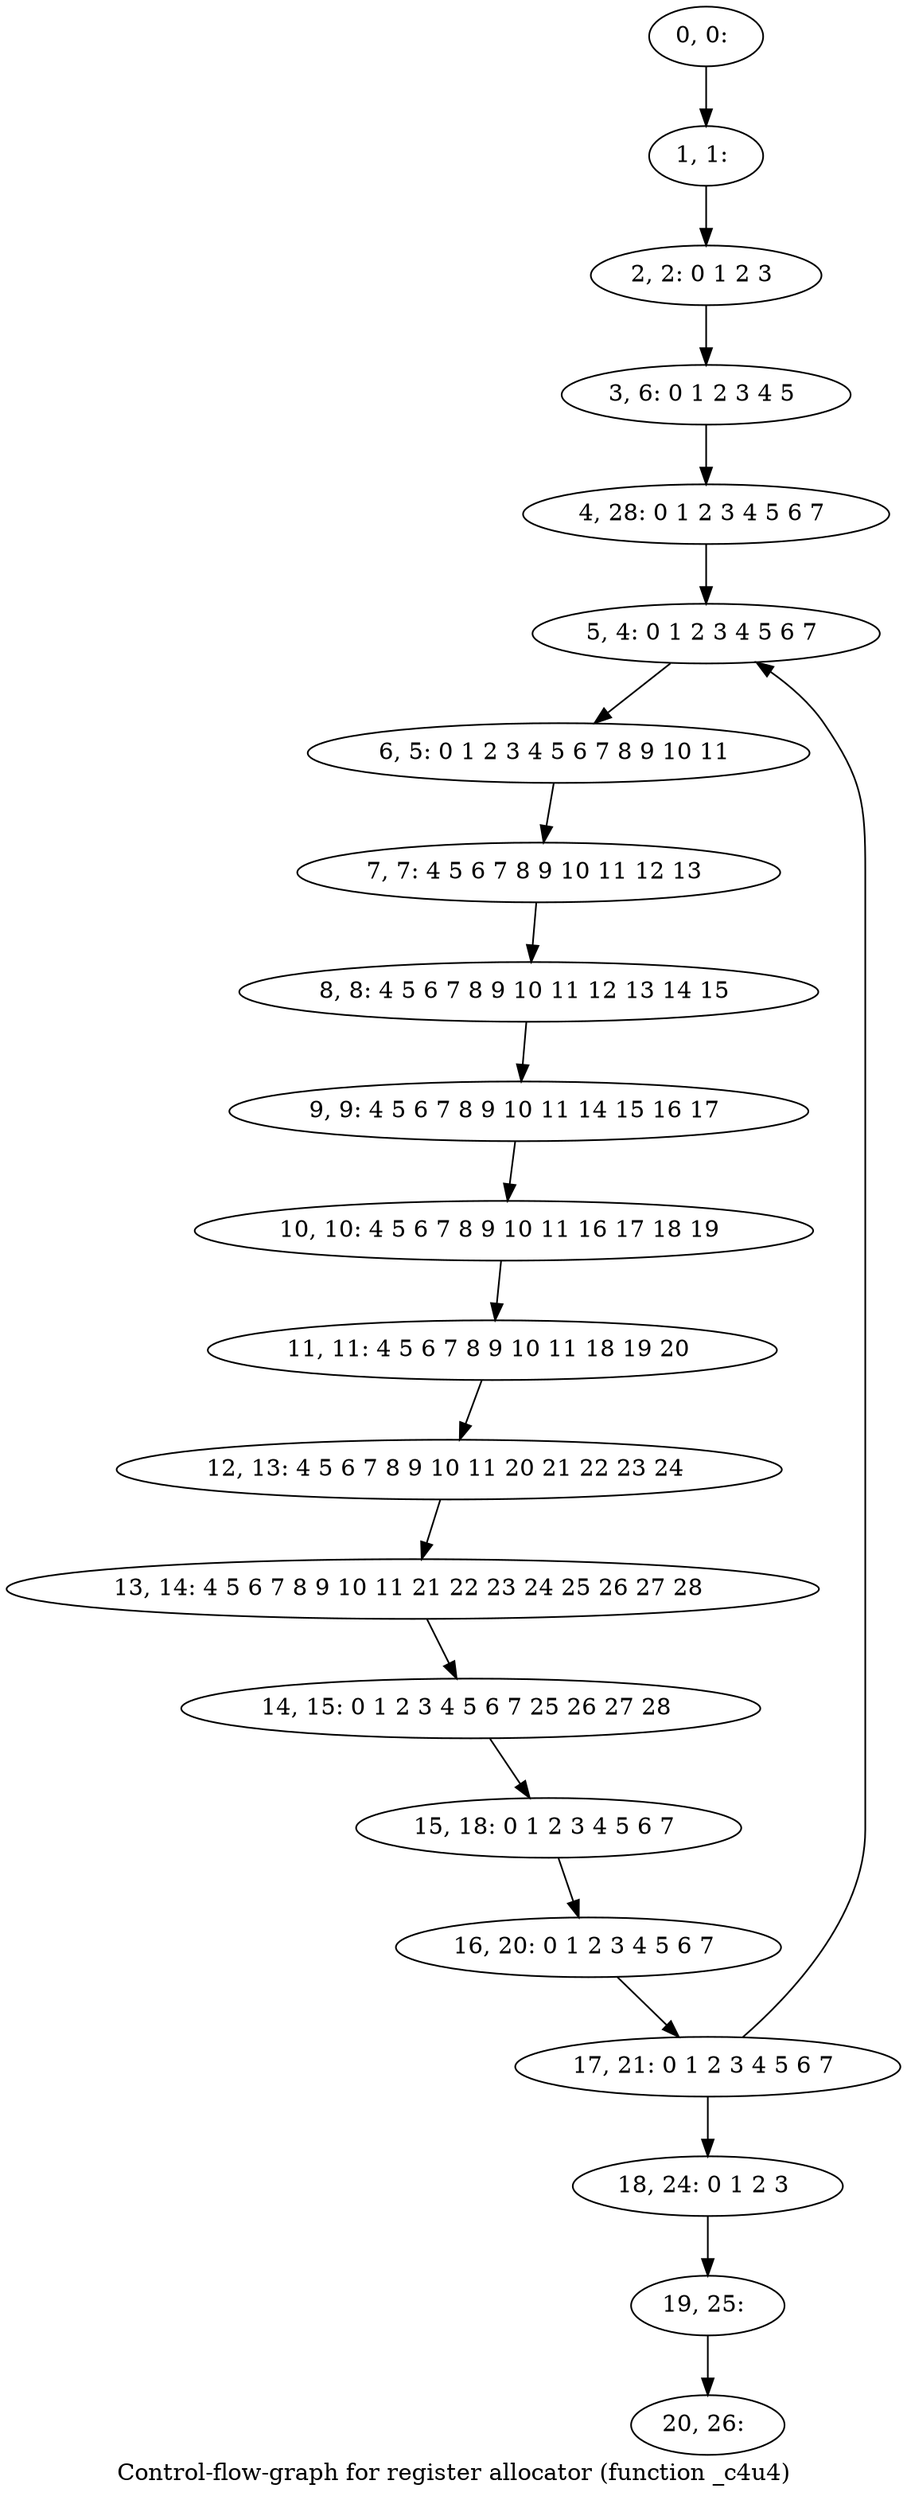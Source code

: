digraph G {
graph [label="Control-flow-graph for register allocator (function _c4u4)"]
0[label="0, 0: "];
1[label="1, 1: "];
2[label="2, 2: 0 1 2 3 "];
3[label="3, 6: 0 1 2 3 4 5 "];
4[label="4, 28: 0 1 2 3 4 5 6 7 "];
5[label="5, 4: 0 1 2 3 4 5 6 7 "];
6[label="6, 5: 0 1 2 3 4 5 6 7 8 9 10 11 "];
7[label="7, 7: 4 5 6 7 8 9 10 11 12 13 "];
8[label="8, 8: 4 5 6 7 8 9 10 11 12 13 14 15 "];
9[label="9, 9: 4 5 6 7 8 9 10 11 14 15 16 17 "];
10[label="10, 10: 4 5 6 7 8 9 10 11 16 17 18 19 "];
11[label="11, 11: 4 5 6 7 8 9 10 11 18 19 20 "];
12[label="12, 13: 4 5 6 7 8 9 10 11 20 21 22 23 24 "];
13[label="13, 14: 4 5 6 7 8 9 10 11 21 22 23 24 25 26 27 28 "];
14[label="14, 15: 0 1 2 3 4 5 6 7 25 26 27 28 "];
15[label="15, 18: 0 1 2 3 4 5 6 7 "];
16[label="16, 20: 0 1 2 3 4 5 6 7 "];
17[label="17, 21: 0 1 2 3 4 5 6 7 "];
18[label="18, 24: 0 1 2 3 "];
19[label="19, 25: "];
20[label="20, 26: "];
0->1 ;
1->2 ;
2->3 ;
3->4 ;
4->5 ;
5->6 ;
6->7 ;
7->8 ;
8->9 ;
9->10 ;
10->11 ;
11->12 ;
12->13 ;
13->14 ;
14->15 ;
15->16 ;
16->17 ;
17->18 ;
17->5 ;
18->19 ;
19->20 ;
}
